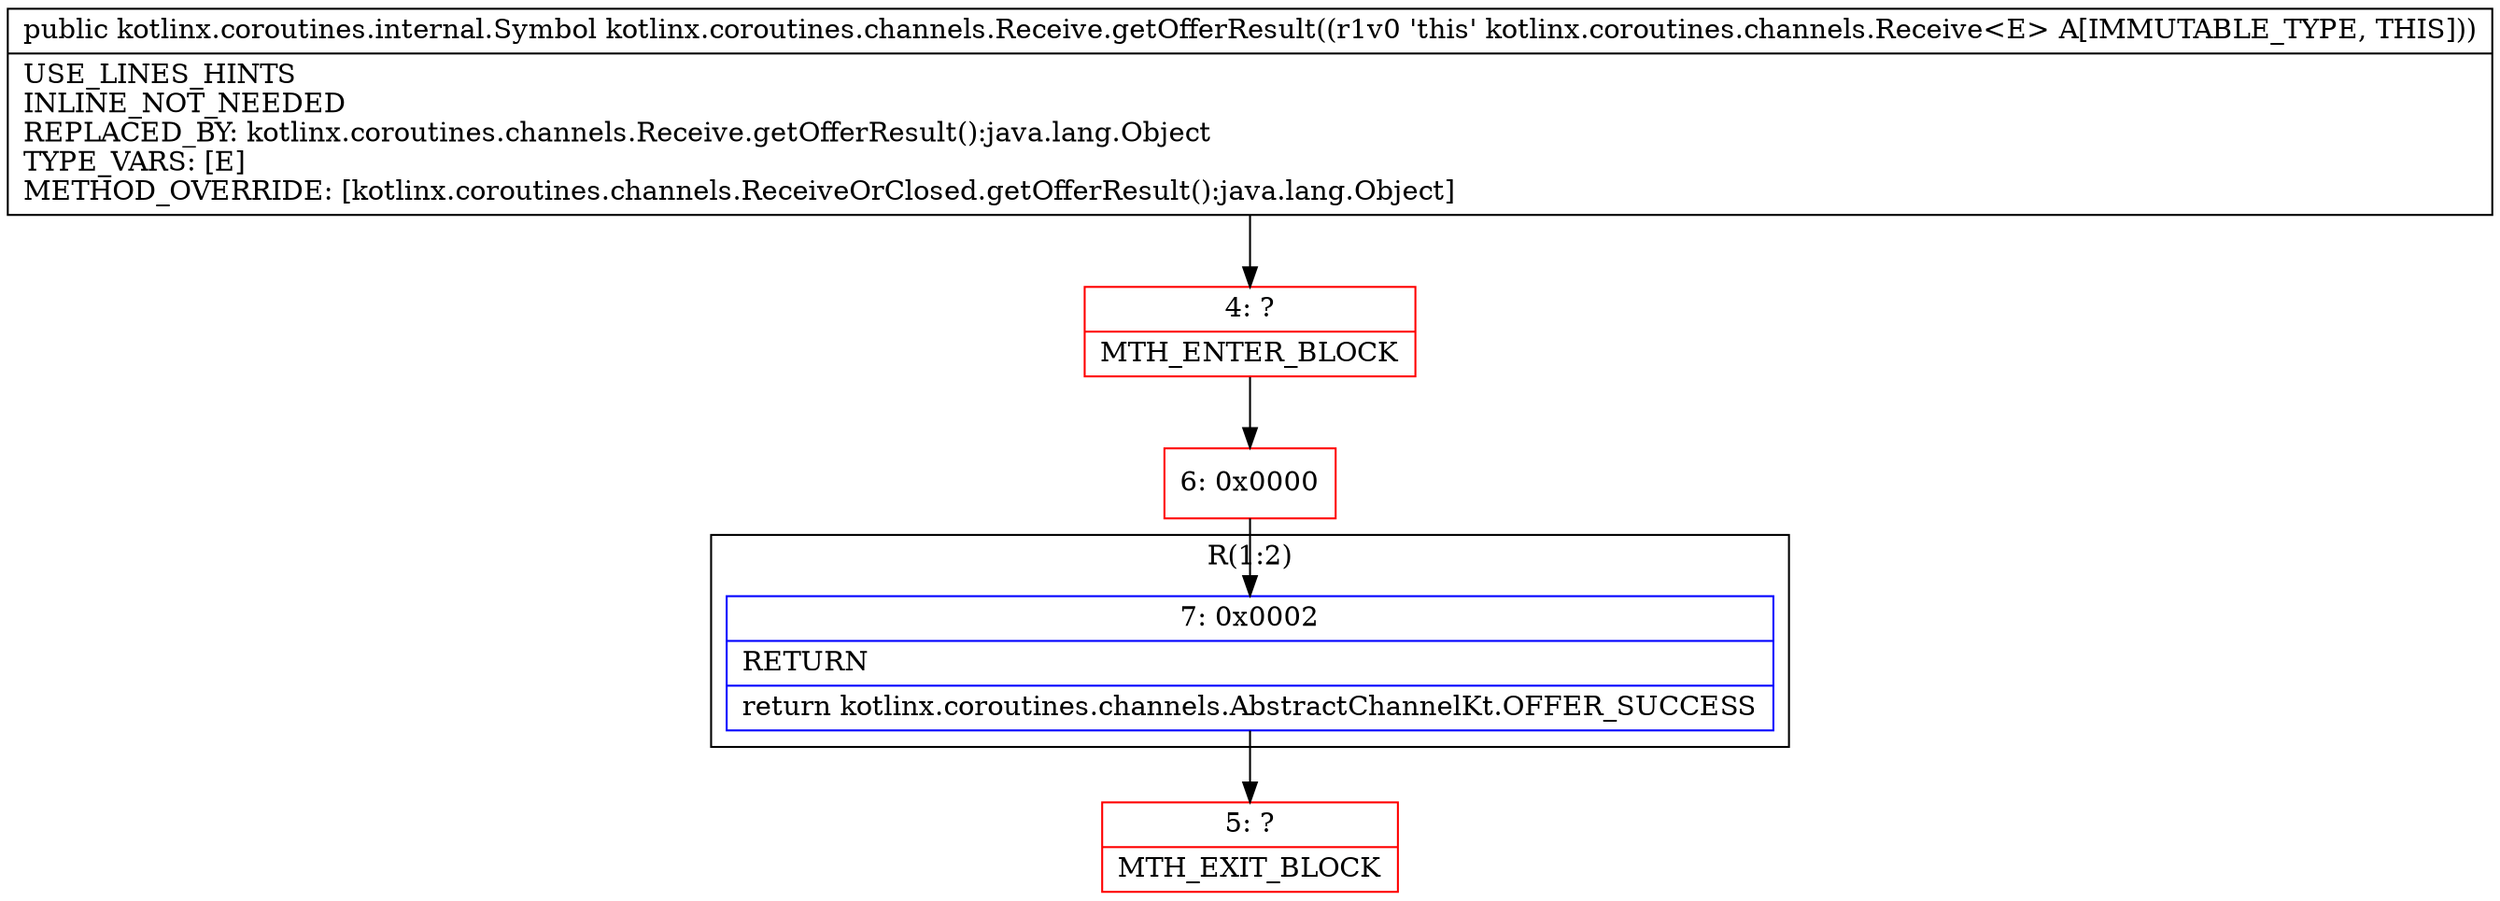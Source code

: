 digraph "CFG forkotlinx.coroutines.channels.Receive.getOfferResult()Lkotlinx\/coroutines\/internal\/Symbol;" {
subgraph cluster_Region_959735822 {
label = "R(1:2)";
node [shape=record,color=blue];
Node_7 [shape=record,label="{7\:\ 0x0002|RETURN\l|return kotlinx.coroutines.channels.AbstractChannelKt.OFFER_SUCCESS\l}"];
}
Node_4 [shape=record,color=red,label="{4\:\ ?|MTH_ENTER_BLOCK\l}"];
Node_6 [shape=record,color=red,label="{6\:\ 0x0000}"];
Node_5 [shape=record,color=red,label="{5\:\ ?|MTH_EXIT_BLOCK\l}"];
MethodNode[shape=record,label="{public kotlinx.coroutines.internal.Symbol kotlinx.coroutines.channels.Receive.getOfferResult((r1v0 'this' kotlinx.coroutines.channels.Receive\<E\> A[IMMUTABLE_TYPE, THIS]))  | USE_LINES_HINTS\lINLINE_NOT_NEEDED\lREPLACED_BY: kotlinx.coroutines.channels.Receive.getOfferResult():java.lang.Object\lTYPE_VARS: [E]\lMETHOD_OVERRIDE: [kotlinx.coroutines.channels.ReceiveOrClosed.getOfferResult():java.lang.Object]\l}"];
MethodNode -> Node_4;Node_7 -> Node_5;
Node_4 -> Node_6;
Node_6 -> Node_7;
}

